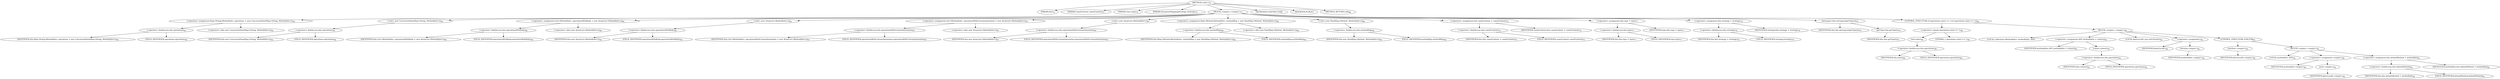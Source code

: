 digraph "&lt;init&gt;" {  
"106" [label = <(METHOD,&lt;init&gt;)<SUB>75</SUB>> ]
"7" [label = <(PARAM,this)<SUB>75</SUB>> ]
"107" [label = <(PARAM,CamelContext camelContext)<SUB>75</SUB>> ]
"108" [label = <(PARAM,Class type)<SUB>75</SUB>> ]
"109" [label = <(PARAM,ParameterMappingStrategy strategy)<SUB>75</SUB>> ]
"110" [label = <(BLOCK,&lt;empty&gt;,&lt;empty&gt;)<SUB>75</SUB>> ]
"111" [label = <(&lt;operator&gt;.assignment,Map&lt;String,MethodInfo&gt; operations = new ConcurrentHashMap&lt;String, MethodInfo&gt;())<SUB>64</SUB>> ]
"112" [label = <(&lt;operator&gt;.fieldAccess,this.operations)<SUB>64</SUB>> ]
"113" [label = <(IDENTIFIER,this,Map&lt;String,MethodInfo&gt; operations = new ConcurrentHashMap&lt;String, MethodInfo&gt;())<SUB>64</SUB>> ]
"114" [label = <(FIELD_IDENTIFIER,operations,operations)<SUB>64</SUB>> ]
"115" [label = <(&lt;operator&gt;.alloc,new ConcurrentHashMap&lt;String, MethodInfo&gt;())<SUB>64</SUB>> ]
"116" [label = <(&lt;init&gt;,new ConcurrentHashMap&lt;String, MethodInfo&gt;())<SUB>64</SUB>> ]
"117" [label = <(&lt;operator&gt;.fieldAccess,this.operations)<SUB>64</SUB>> ]
"118" [label = <(IDENTIFIER,this,new ConcurrentHashMap&lt;String, MethodInfo&gt;())<SUB>64</SUB>> ]
"119" [label = <(FIELD_IDENTIFIER,operations,operations)<SUB>64</SUB>> ]
"120" [label = <(&lt;operator&gt;.assignment,List&lt;MethodInfo&gt; operationsWithBody = new ArrayList&lt;MethodInfo&gt;())<SUB>66</SUB>> ]
"121" [label = <(&lt;operator&gt;.fieldAccess,this.operationsWithBody)<SUB>66</SUB>> ]
"122" [label = <(IDENTIFIER,this,List&lt;MethodInfo&gt; operationsWithBody = new ArrayList&lt;MethodInfo&gt;())<SUB>66</SUB>> ]
"123" [label = <(FIELD_IDENTIFIER,operationsWithBody,operationsWithBody)<SUB>66</SUB>> ]
"124" [label = <(&lt;operator&gt;.alloc,new ArrayList&lt;MethodInfo&gt;())<SUB>66</SUB>> ]
"125" [label = <(&lt;init&gt;,new ArrayList&lt;MethodInfo&gt;())<SUB>66</SUB>> ]
"126" [label = <(&lt;operator&gt;.fieldAccess,this.operationsWithBody)<SUB>66</SUB>> ]
"127" [label = <(IDENTIFIER,this,new ArrayList&lt;MethodInfo&gt;())<SUB>66</SUB>> ]
"128" [label = <(FIELD_IDENTIFIER,operationsWithBody,operationsWithBody)<SUB>66</SUB>> ]
"129" [label = <(&lt;operator&gt;.assignment,List&lt;MethodInfo&gt; operationsWithCustomAnnotation = new ArrayList&lt;MethodInfo&gt;())<SUB>67</SUB>> ]
"130" [label = <(&lt;operator&gt;.fieldAccess,this.operationsWithCustomAnnotation)<SUB>67</SUB>> ]
"131" [label = <(IDENTIFIER,this,List&lt;MethodInfo&gt; operationsWithCustomAnnotation = new ArrayList&lt;MethodInfo&gt;())<SUB>67</SUB>> ]
"132" [label = <(FIELD_IDENTIFIER,operationsWithCustomAnnotation,operationsWithCustomAnnotation)<SUB>67</SUB>> ]
"133" [label = <(&lt;operator&gt;.alloc,new ArrayList&lt;MethodInfo&gt;())<SUB>67</SUB>> ]
"134" [label = <(&lt;init&gt;,new ArrayList&lt;MethodInfo&gt;())<SUB>67</SUB>> ]
"135" [label = <(&lt;operator&gt;.fieldAccess,this.operationsWithCustomAnnotation)<SUB>67</SUB>> ]
"136" [label = <(IDENTIFIER,this,new ArrayList&lt;MethodInfo&gt;())<SUB>67</SUB>> ]
"137" [label = <(FIELD_IDENTIFIER,operationsWithCustomAnnotation,operationsWithCustomAnnotation)<SUB>67</SUB>> ]
"138" [label = <(&lt;operator&gt;.assignment,Map&lt;Method,MethodInfo&gt; methodMap = new HashMap&lt;Method, MethodInfo&gt;())<SUB>68</SUB>> ]
"139" [label = <(&lt;operator&gt;.fieldAccess,this.methodMap)<SUB>68</SUB>> ]
"140" [label = <(IDENTIFIER,this,Map&lt;Method,MethodInfo&gt; methodMap = new HashMap&lt;Method, MethodInfo&gt;())<SUB>68</SUB>> ]
"141" [label = <(FIELD_IDENTIFIER,methodMap,methodMap)<SUB>68</SUB>> ]
"142" [label = <(&lt;operator&gt;.alloc,new HashMap&lt;Method, MethodInfo&gt;())<SUB>68</SUB>> ]
"143" [label = <(&lt;init&gt;,new HashMap&lt;Method, MethodInfo&gt;())<SUB>68</SUB>> ]
"144" [label = <(&lt;operator&gt;.fieldAccess,this.methodMap)<SUB>68</SUB>> ]
"145" [label = <(IDENTIFIER,this,new HashMap&lt;Method, MethodInfo&gt;())<SUB>68</SUB>> ]
"146" [label = <(FIELD_IDENTIFIER,methodMap,methodMap)<SUB>68</SUB>> ]
"147" [label = <(&lt;operator&gt;.assignment,this.camelContext = camelContext)<SUB>76</SUB>> ]
"148" [label = <(&lt;operator&gt;.fieldAccess,this.camelContext)<SUB>76</SUB>> ]
"6" [label = <(IDENTIFIER,this,this.camelContext = camelContext)<SUB>76</SUB>> ]
"149" [label = <(FIELD_IDENTIFIER,camelContext,camelContext)<SUB>76</SUB>> ]
"150" [label = <(IDENTIFIER,camelContext,this.camelContext = camelContext)<SUB>76</SUB>> ]
"151" [label = <(&lt;operator&gt;.assignment,this.type = type)<SUB>77</SUB>> ]
"152" [label = <(&lt;operator&gt;.fieldAccess,this.type)<SUB>77</SUB>> ]
"8" [label = <(IDENTIFIER,this,this.type = type)<SUB>77</SUB>> ]
"153" [label = <(FIELD_IDENTIFIER,type,type)<SUB>77</SUB>> ]
"154" [label = <(IDENTIFIER,type,this.type = type)<SUB>77</SUB>> ]
"155" [label = <(&lt;operator&gt;.assignment,this.strategy = strategy)<SUB>78</SUB>> ]
"156" [label = <(&lt;operator&gt;.fieldAccess,this.strategy)<SUB>78</SUB>> ]
"9" [label = <(IDENTIFIER,this,this.strategy = strategy)<SUB>78</SUB>> ]
"157" [label = <(FIELD_IDENTIFIER,strategy,strategy)<SUB>78</SUB>> ]
"158" [label = <(IDENTIFIER,strategy,this.strategy = strategy)<SUB>78</SUB>> ]
"159" [label = <(introspect,this.introspect(getType()))<SUB>79</SUB>> ]
"11" [label = <(IDENTIFIER,this,this.introspect(getType()))<SUB>79</SUB>> ]
"160" [label = <(getType,this.getType())<SUB>79</SUB>> ]
"10" [label = <(IDENTIFIER,this,this.getType())<SUB>79</SUB>> ]
"161" [label = <(CONTROL_STRUCTURE,if (operations.size() == 1),if (operations.size() == 1))<SUB>80</SUB>> ]
"162" [label = <(&lt;operator&gt;.equals,operations.size() == 1)<SUB>80</SUB>> ]
"163" [label = <(size,size())<SUB>80</SUB>> ]
"164" [label = <(&lt;operator&gt;.fieldAccess,this.operations)<SUB>80</SUB>> ]
"165" [label = <(IDENTIFIER,this,size())<SUB>80</SUB>> ]
"166" [label = <(FIELD_IDENTIFIER,operations,operations)<SUB>80</SUB>> ]
"167" [label = <(LITERAL,1,operations.size() == 1)<SUB>80</SUB>> ]
"168" [label = <(BLOCK,&lt;empty&gt;,&lt;empty&gt;)<SUB>80</SUB>> ]
"169" [label = <(LOCAL,Collection&lt;MethodInfo&gt; methodInfos: ANY)> ]
"170" [label = <(&lt;operator&gt;.assignment,ANY methodInfos = values())<SUB>81</SUB>> ]
"171" [label = <(IDENTIFIER,methodInfos,ANY methodInfos = values())<SUB>81</SUB>> ]
"172" [label = <(values,values())<SUB>81</SUB>> ]
"173" [label = <(&lt;operator&gt;.fieldAccess,this.operations)<SUB>81</SUB>> ]
"174" [label = <(IDENTIFIER,this,values())<SUB>81</SUB>> ]
"175" [label = <(FIELD_IDENTIFIER,operations,operations)<SUB>81</SUB>> ]
"176" [label = <(LOCAL,$iterLocal0: java.util.Iterator)<SUB>82</SUB>> ]
"177" [label = <(&lt;operator&gt;.assignment,)<SUB>82</SUB>> ]
"178" [label = <(IDENTIFIER,$iterLocal0,)<SUB>82</SUB>> ]
"179" [label = <(iterator,&lt;empty&gt;)<SUB>82</SUB>> ]
"180" [label = <(IDENTIFIER,methodInfos,&lt;empty&gt;)<SUB>82</SUB>> ]
"181" [label = <(CONTROL_STRUCTURE,FOR,FOR)<SUB>82</SUB>> ]
"182" [label = <(hasNext,&lt;empty&gt;)<SUB>82</SUB>> ]
"183" [label = <(IDENTIFIER,$iterLocal0,&lt;empty&gt;)<SUB>82</SUB>> ]
"184" [label = <(BLOCK,&lt;empty&gt;,&lt;empty&gt;)<SUB>82</SUB>> ]
"185" [label = <(LOCAL,methodInfo: ANY)<SUB>82</SUB>> ]
"186" [label = <(&lt;operator&gt;.assignment,&lt;empty&gt;)<SUB>82</SUB>> ]
"187" [label = <(IDENTIFIER,methodInfo,&lt;empty&gt;)<SUB>82</SUB>> ]
"188" [label = <(next,&lt;empty&gt;)<SUB>82</SUB>> ]
"189" [label = <(IDENTIFIER,$iterLocal0,&lt;empty&gt;)<SUB>82</SUB>> ]
"190" [label = <(&lt;operator&gt;.assignment,this.defaultMethod = methodInfo)<SUB>83</SUB>> ]
"191" [label = <(&lt;operator&gt;.fieldAccess,this.defaultMethod)<SUB>83</SUB>> ]
"192" [label = <(IDENTIFIER,this,this.defaultMethod = methodInfo)<SUB>83</SUB>> ]
"193" [label = <(FIELD_IDENTIFIER,defaultMethod,defaultMethod)<SUB>83</SUB>> ]
"194" [label = <(IDENTIFIER,methodInfo,this.defaultMethod = methodInfo)<SUB>83</SUB>> ]
"195" [label = <(MODIFIER,CONSTRUCTOR)> ]
"196" [label = <(MODIFIER,PUBLIC)> ]
"197" [label = <(METHOD_RETURN,void)<SUB>86</SUB>> ]
  "106" -> "7" 
  "106" -> "107" 
  "106" -> "108" 
  "106" -> "109" 
  "106" -> "110" 
  "106" -> "195" 
  "106" -> "196" 
  "106" -> "197" 
  "110" -> "111" 
  "110" -> "116" 
  "110" -> "120" 
  "110" -> "125" 
  "110" -> "129" 
  "110" -> "134" 
  "110" -> "138" 
  "110" -> "143" 
  "110" -> "147" 
  "110" -> "151" 
  "110" -> "155" 
  "110" -> "159" 
  "110" -> "161" 
  "111" -> "112" 
  "111" -> "115" 
  "112" -> "113" 
  "112" -> "114" 
  "116" -> "117" 
  "117" -> "118" 
  "117" -> "119" 
  "120" -> "121" 
  "120" -> "124" 
  "121" -> "122" 
  "121" -> "123" 
  "125" -> "126" 
  "126" -> "127" 
  "126" -> "128" 
  "129" -> "130" 
  "129" -> "133" 
  "130" -> "131" 
  "130" -> "132" 
  "134" -> "135" 
  "135" -> "136" 
  "135" -> "137" 
  "138" -> "139" 
  "138" -> "142" 
  "139" -> "140" 
  "139" -> "141" 
  "143" -> "144" 
  "144" -> "145" 
  "144" -> "146" 
  "147" -> "148" 
  "147" -> "150" 
  "148" -> "6" 
  "148" -> "149" 
  "151" -> "152" 
  "151" -> "154" 
  "152" -> "8" 
  "152" -> "153" 
  "155" -> "156" 
  "155" -> "158" 
  "156" -> "9" 
  "156" -> "157" 
  "159" -> "11" 
  "159" -> "160" 
  "160" -> "10" 
  "161" -> "162" 
  "161" -> "168" 
  "162" -> "163" 
  "162" -> "167" 
  "163" -> "164" 
  "164" -> "165" 
  "164" -> "166" 
  "168" -> "169" 
  "168" -> "170" 
  "168" -> "176" 
  "168" -> "177" 
  "168" -> "181" 
  "170" -> "171" 
  "170" -> "172" 
  "172" -> "173" 
  "173" -> "174" 
  "173" -> "175" 
  "177" -> "178" 
  "177" -> "179" 
  "179" -> "180" 
  "181" -> "182" 
  "181" -> "184" 
  "182" -> "183" 
  "184" -> "185" 
  "184" -> "186" 
  "184" -> "190" 
  "186" -> "187" 
  "186" -> "188" 
  "188" -> "189" 
  "190" -> "191" 
  "190" -> "194" 
  "191" -> "192" 
  "191" -> "193" 
}
